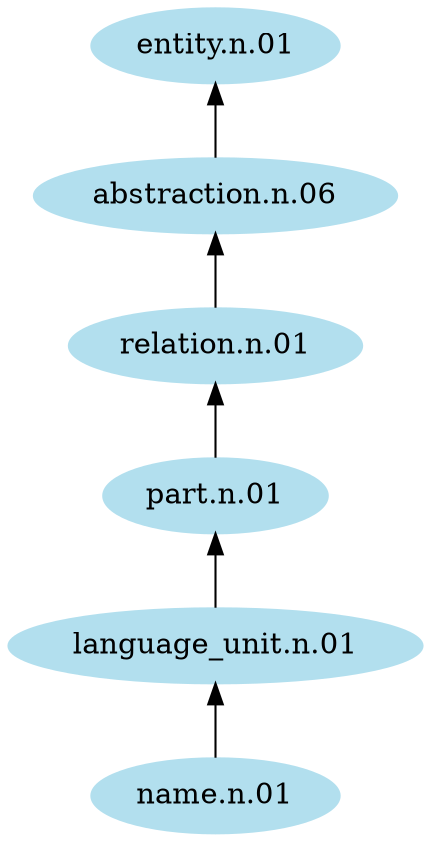 digraph unix {
	node [color=lightblue2 style=filled]
	rankdir=BT
	"name.n.01" -> "language_unit.n.01"
	"language_unit.n.01" -> "part.n.01"
	"part.n.01" -> "relation.n.01"
	"relation.n.01" -> "abstraction.n.06"
	"abstraction.n.06" -> "entity.n.01"
}
